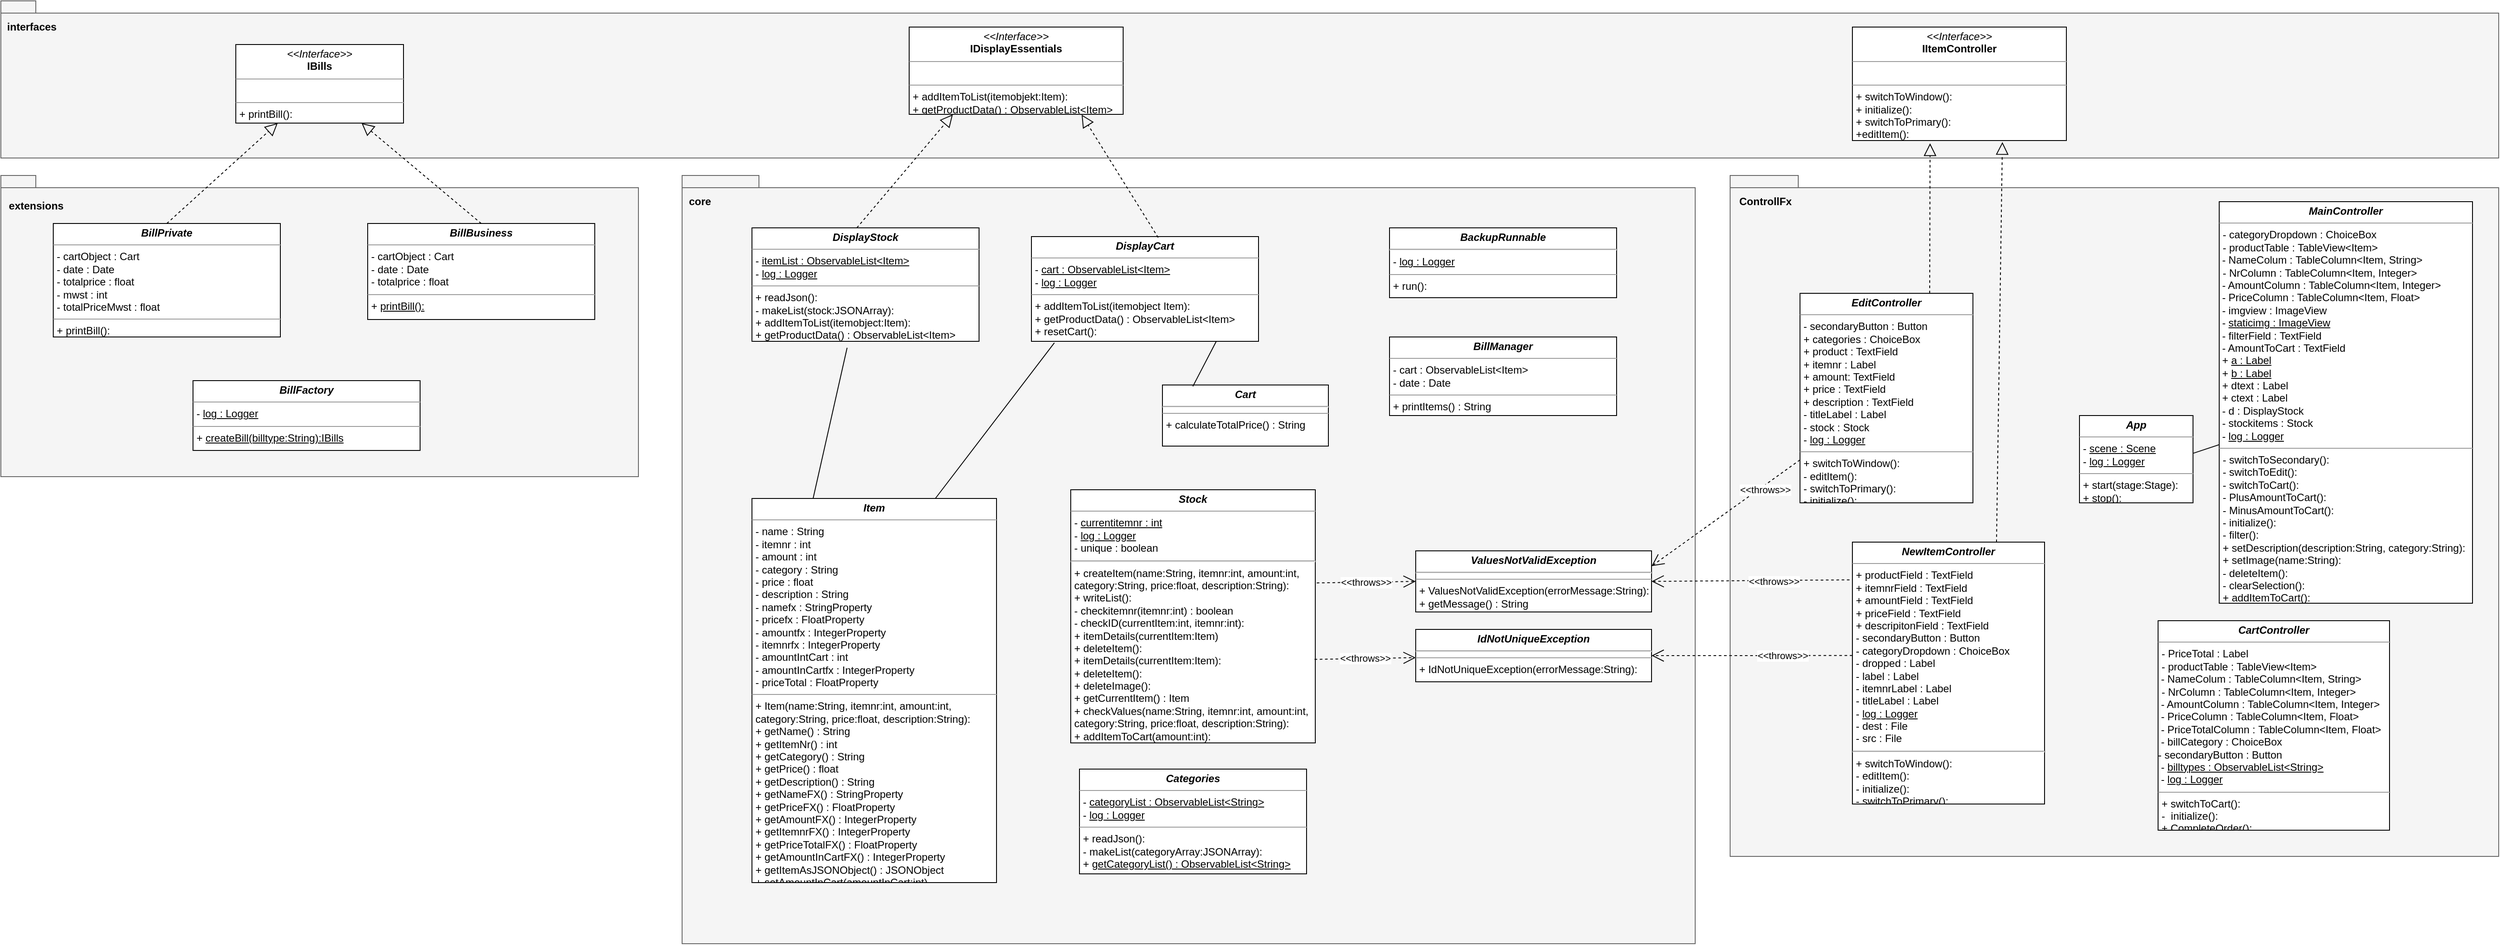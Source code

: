 <mxfile version="13.0.3" type="device"><diagram name="Page-1" id="c4acf3e9-155e-7222-9cf6-157b1a14988f"><mxGraphModel dx="1810" dy="2743" grid="1" gridSize="10" guides="1" tooltips="1" connect="1" arrows="1" fold="1" page="1" pageScale="1" pageWidth="3000" pageHeight="1400" background="#ffffff" math="0" shadow="0"><root><mxCell id="0"/><mxCell id="1" parent="0"/><mxCell id="WlsmpE0mAYxAHeR6qqb5-37" value="package" style="shape=folder;fontStyle=1;spacingTop=10;tabWidth=40;tabHeight=14;tabPosition=left;html=1;fillColor=#f5f5f5;strokeColor=#666666;fontColor=#333333;" parent="1" vertex="1"><mxGeometry x="850" y="-1040" width="1160" height="880" as="geometry"/></mxCell><mxCell id="WlsmpE0mAYxAHeR6qqb5-32" value="" style="shape=folder;fontStyle=1;spacingTop=10;tabWidth=40;tabHeight=14;tabPosition=left;html=1;fillColor=#f5f5f5;strokeColor=#666666;fontColor=#333333;" parent="1" vertex="1"><mxGeometry x="70" y="-1040" width="730" height="345" as="geometry"/></mxCell><mxCell id="WlsmpE0mAYxAHeR6qqb5-31" value="" style="shape=folder;fontStyle=1;spacingTop=10;tabWidth=40;tabHeight=14;tabPosition=left;html=1;fillColor=#f5f5f5;strokeColor=#666666;fontColor=#333333;" parent="1" vertex="1"><mxGeometry x="70" y="-1240" width="2860" height="180" as="geometry"/></mxCell><mxCell id="WlsmpE0mAYxAHeR6qqb5-17" value="" style="shape=folder;fontStyle=1;spacingTop=10;tabWidth=40;tabHeight=14;tabPosition=left;html=1;fillColor=#f5f5f5;strokeColor=#666666;fontColor=#333333;" parent="1" vertex="1"><mxGeometry x="2050" y="-1040" width="880" height="780" as="geometry"/></mxCell><mxCell id="uUMR4S2rzVEeq3opBqMJ-14" value="&lt;p style=&quot;margin: 4px 0px 0px ; text-align: center&quot;&gt;&lt;i&gt;&lt;b&gt;CartController&lt;/b&gt;&lt;/i&gt;&lt;/p&gt;&lt;hr size=&quot;1&quot;&gt;&lt;p style=&quot;margin: 0px 0px 0px 4px&quot;&gt;- PriceTotal : Label&lt;/p&gt;&lt;p style=&quot;margin: 0px 0px 0px 4px&quot;&gt;- productTable : TableView&amp;lt;Item&amp;gt;&lt;/p&gt;&amp;nbsp;- NameColum :&amp;nbsp;&lt;span&gt;TableColumn&amp;lt;Item, String&amp;gt;&lt;/span&gt;&lt;br&gt;&lt;p style=&quot;margin: 0px 0px 0px 4px&quot;&gt;- NrColumn : TableColumn&amp;lt;Item, Integer&amp;gt;&amp;nbsp;&lt;/p&gt;&amp;nbsp;- AmountColumn : TableColumn&amp;lt;Item, Integer&amp;gt;&amp;nbsp;&lt;br&gt;&amp;nbsp;- PriceColumn : TableColumn&amp;lt;Item, Float&amp;gt;&lt;br&gt;&amp;nbsp;- PriceTotalColumn :&amp;nbsp;TableColumn&amp;lt;Item, Float&amp;gt;&amp;nbsp;&lt;br&gt;&amp;nbsp;- billCategory : ChoiceBox&lt;br&gt;- secondaryButton : Button&lt;br&gt;&amp;nbsp;- &lt;u&gt;billtypes : ObservableList&amp;lt;String&amp;gt;&lt;/u&gt;&lt;br&gt;&amp;nbsp;- &lt;u&gt;log : Logger&lt;/u&gt;&amp;nbsp;&lt;br&gt;&lt;hr size=&quot;1&quot;&gt;&lt;p style=&quot;margin: 0px 0px 0px 4px&quot;&gt;+ switchToCart():&lt;br style=&quot;padding: 0px ; margin: 0px&quot;&gt;-&amp;nbsp; initialize():&lt;/p&gt;&lt;p style=&quot;margin: 0px 0px 0px 4px&quot;&gt;+ CompleteOrder():&lt;/p&gt;&lt;p style=&quot;margin: 0px 0px 0px 4px&quot;&gt;&lt;br&gt;&lt;/p&gt;" style="verticalAlign=top;align=left;overflow=fill;fontSize=12;fontFamily=Helvetica;html=1;" parent="1" vertex="1"><mxGeometry x="2540" y="-530" width="265" height="240" as="geometry"/></mxCell><mxCell id="uUMR4S2rzVEeq3opBqMJ-25" value="&lt;p style=&quot;margin: 4px 0px 0px ; text-align: center&quot;&gt;&lt;b&gt;&lt;i&gt;MainController&lt;/i&gt;&lt;/b&gt;&lt;/p&gt;&lt;hr size=&quot;1&quot;&gt;&lt;p style=&quot;margin: 0px 0px 0px 4px&quot;&gt;- categoryDropdown : ChoiceBox&lt;/p&gt;&lt;p style=&quot;margin: 0px 0px 0px 4px&quot;&gt;- productTable : TableView&amp;lt;Item&amp;gt;&lt;/p&gt;&amp;nbsp;- NameColum :&amp;nbsp;&lt;span&gt;TableColumn&amp;lt;Item, String&amp;gt;&lt;/span&gt;&lt;br&gt;&lt;p style=&quot;margin: 0px 0px 0px 4px&quot;&gt;- NrColumn : TableColumn&amp;lt;Item, Integer&amp;gt;&amp;nbsp;&lt;/p&gt;&amp;nbsp;- AmountColumn : TableColumn&amp;lt;Item, Integer&amp;gt;&amp;nbsp;&lt;br&gt;&amp;nbsp;- PriceColumn : TableColumn&amp;lt;Item, Float&amp;gt;&amp;nbsp;&lt;br&gt;&amp;nbsp;- imgview : ImageView&lt;br&gt;&amp;nbsp;- &lt;u&gt;staticimg : ImageView&lt;/u&gt;&lt;br&gt;&amp;nbsp;- filterField : TextField&lt;br&gt;&amp;nbsp;- AmountToCart : TextField&lt;br&gt;&amp;nbsp;+ &lt;u&gt;a : Label&lt;/u&gt;&lt;br&gt;&amp;nbsp;+ &lt;u&gt;b : Label&lt;/u&gt;&lt;br&gt;&amp;nbsp;+ dtext : Label&lt;br&gt;&amp;nbsp;+ ctext : Label&lt;br&gt;&amp;nbsp;- d : DisplayStock&lt;br&gt;&amp;nbsp;- stockitems : Stock&lt;br&gt;&amp;nbsp;- &lt;u&gt;log : Logger&lt;/u&gt;&lt;br&gt;&lt;hr size=&quot;1&quot;&gt;&lt;p style=&quot;margin: 0px 0px 0px 4px&quot;&gt;- switchToSecondary():&lt;br style=&quot;padding: 0px ; margin: 0px&quot;&gt;- switchToEdit():&lt;/p&gt;&lt;p style=&quot;margin: 0px 0px 0px 4px&quot;&gt;- switchToCart():&lt;/p&gt;&lt;p style=&quot;margin: 0px 0px 0px 4px&quot;&gt;- PlusAmountToCart():&lt;/p&gt;&lt;p style=&quot;margin: 0px 0px 0px 4px&quot;&gt;- MinusAmountToCart():&lt;/p&gt;&lt;p style=&quot;margin: 0px 0px 0px 4px&quot;&gt;- initialize():&lt;/p&gt;&lt;p style=&quot;margin: 0px 0px 0px 4px&quot;&gt;- filter():&lt;/p&gt;&lt;p style=&quot;margin: 0px 0px 0px 4px&quot;&gt;+ setDescription(&lt;span&gt;description:String,&amp;nbsp;&lt;/span&gt;&lt;span&gt;category:String):&lt;/span&gt;&lt;/p&gt;&lt;p style=&quot;margin: 0px 0px 0px 4px&quot;&gt;+ setImage(name:String):&lt;/p&gt;&lt;p style=&quot;margin: 0px 0px 0px 4px&quot;&gt;- deleteItem():&lt;/p&gt;&lt;p style=&quot;margin: 0px 0px 0px 4px&quot;&gt;- clearSelection():&lt;/p&gt;&lt;p style=&quot;margin: 0px 0px 0px 4px&quot;&gt;+ addItemToCart():&lt;/p&gt;&lt;p style=&quot;margin: 0px 0px 0px 4px&quot;&gt;&lt;br&gt;&lt;/p&gt;&lt;p style=&quot;margin: 0px 0px 0px 4px&quot;&gt;&lt;br&gt;&lt;/p&gt;&lt;p style=&quot;margin: 0px 0px 0px 4px&quot;&gt;&lt;br&gt;&lt;/p&gt;&lt;p style=&quot;margin: 0px 0px 0px 4px&quot;&gt;&lt;br&gt;&lt;/p&gt;&lt;p style=&quot;margin: 0px 0px 0px 4px&quot;&gt;&lt;br&gt;&lt;/p&gt;" style="verticalAlign=top;align=left;overflow=fill;fontSize=12;fontFamily=Helvetica;html=1;strokeColor=#000000;" parent="1" vertex="1"><mxGeometry x="2610" y="-1010" width="290" height="460" as="geometry"/></mxCell><mxCell id="uUMR4S2rzVEeq3opBqMJ-28" value="&lt;p style=&quot;margin: 4px 0px 0px ; text-align: center&quot;&gt;&lt;b&gt;&lt;i&gt;EditController&lt;/i&gt;&lt;/b&gt;&lt;/p&gt;&lt;hr size=&quot;1&quot;&gt;&lt;p style=&quot;margin: 0px 0px 0px 4px&quot;&gt;- secondaryButton : Button&lt;br style=&quot;padding: 0px ; margin: 0px&quot;&gt;+ categories : ChoiceBox&lt;/p&gt;&lt;p style=&quot;margin: 0px 0px 0px 4px&quot;&gt;+ product : TextField&lt;/p&gt;&lt;p style=&quot;margin: 0px 0px 0px 4px&quot;&gt;+ itemnr : Label&lt;/p&gt;&lt;p style=&quot;margin: 0px 0px 0px 4px&quot;&gt;+ amount: TextField&lt;/p&gt;&lt;p style=&quot;margin: 0px 0px 0px 4px&quot;&gt;+ price : TextField&lt;/p&gt;&lt;p style=&quot;margin: 0px 0px 0px 4px&quot;&gt;+ description : TextField&lt;/p&gt;&lt;p style=&quot;margin: 0px 0px 0px 4px&quot;&gt;- titleLabel : Label&lt;/p&gt;&lt;p style=&quot;margin: 0px 0px 0px 4px&quot;&gt;- stock : Stock&lt;/p&gt;&lt;p style=&quot;margin: 0px 0px 0px 4px&quot;&gt;- &lt;u&gt;log : Logger&lt;/u&gt;&lt;/p&gt;&lt;hr size=&quot;1&quot;&gt;&lt;p style=&quot;margin: 0px 0px 0px 4px&quot;&gt;+ switchToWindow():&lt;br style=&quot;padding: 0px ; margin: 0px&quot;&gt;- editItem():&lt;/p&gt;&lt;p style=&quot;margin: 0px 0px 0px 4px&quot;&gt;- switchToPrimary():&lt;/p&gt;&lt;p style=&quot;margin: 0px 0px 0px 4px&quot;&gt;- initialize():&lt;/p&gt;" style="verticalAlign=top;align=left;overflow=fill;fontSize=12;fontFamily=Helvetica;html=1;strokeColor=#000000;" parent="1" vertex="1"><mxGeometry x="2130" y="-905" width="198" height="240" as="geometry"/></mxCell><mxCell id="uUMR4S2rzVEeq3opBqMJ-29" value="&lt;p style=&quot;margin: 4px 0px 0px ; text-align: center&quot;&gt;&lt;i&gt;&lt;b&gt;App&lt;/b&gt;&lt;/i&gt;&lt;/p&gt;&lt;hr size=&quot;1&quot;&gt;&lt;p style=&quot;margin: 0px 0px 0px 4px&quot;&gt;- &lt;u&gt;scene : Scene&lt;/u&gt;&lt;br style=&quot;padding: 0px ; margin: 0px&quot;&gt;- &lt;u&gt;log : Logger&lt;/u&gt;&lt;/p&gt;&lt;hr size=&quot;1&quot;&gt;&lt;p style=&quot;margin: 0px 0px 0px 4px&quot;&gt;+ start(stage:Stage):&lt;br&gt;&lt;/p&gt;&lt;p style=&quot;margin: 0px 0px 0px 4px&quot;&gt;+ stop():&lt;/p&gt;" style="verticalAlign=top;align=left;overflow=fill;fontSize=12;fontFamily=Helvetica;html=1;strokeColor=#000000;" parent="1" vertex="1"><mxGeometry x="2450" y="-765" width="130" height="100" as="geometry"/></mxCell><mxCell id="uUMR4S2rzVEeq3opBqMJ-30" value="&lt;p style=&quot;margin: 4px 0px 0px ; text-align: center&quot;&gt;&lt;i&gt;&lt;b&gt;NewItemController&lt;/b&gt;&lt;/i&gt;&lt;/p&gt;&lt;hr size=&quot;1&quot;&gt;&lt;p style=&quot;margin: 0px 0px 0px 4px&quot;&gt;+ productField : TextField&lt;br style=&quot;padding: 0px ; margin: 0px&quot;&gt;+ itemnrField : TextField&lt;/p&gt;&lt;p style=&quot;margin: 0px 0px 0px 4px&quot;&gt;+ amountField : TextField&lt;/p&gt;&lt;p style=&quot;margin: 0px 0px 0px 4px&quot;&gt;+ priceField : TextField&lt;/p&gt;&lt;p style=&quot;margin: 0px 0px 0px 4px&quot;&gt;+ descripitonField : TextField&lt;/p&gt;&lt;p style=&quot;margin: 0px 0px 0px 4px&quot;&gt;- secondaryButton : Button&lt;/p&gt;&lt;p style=&quot;margin: 0px 0px 0px 4px&quot;&gt;- categoryDropdown : ChoiceBox&lt;/p&gt;&lt;p style=&quot;margin: 0px 0px 0px 4px&quot;&gt;- dropped : Label&lt;/p&gt;&lt;p style=&quot;margin: 0px 0px 0px 4px&quot;&gt;- label : Label&lt;/p&gt;&lt;p style=&quot;margin: 0px 0px 0px 4px&quot;&gt;- itemnrLabel : Label&lt;/p&gt;&lt;p style=&quot;margin: 0px 0px 0px 4px&quot;&gt;- titleLabel : Label&lt;/p&gt;&lt;p style=&quot;margin: 0px 0px 0px 4px&quot;&gt;- &lt;u&gt;log : Logger&lt;/u&gt;&lt;/p&gt;&lt;p style=&quot;margin: 0px 0px 0px 4px&quot;&gt;- dest : File&lt;/p&gt;&lt;p style=&quot;margin: 0px 0px 0px 4px&quot;&gt;- src : File&lt;/p&gt;&lt;hr&gt;&lt;p style=&quot;margin: 0px 0px 0px 4px&quot;&gt;&lt;span&gt;+ switchToWindow():&lt;/span&gt;&lt;br&gt;&lt;/p&gt;&lt;p style=&quot;margin: 0px 0px 0px 4px&quot;&gt;- editItem():&lt;/p&gt;&lt;p style=&quot;margin: 0px 0px 0px 4px&quot;&gt;- initialize():&lt;/p&gt;&lt;p style=&quot;margin: 0px 0px 0px 4px&quot;&gt;- switchToPrimary():&lt;/p&gt;&lt;p style=&quot;margin: 0px 0px 0px 4px&quot;&gt;&lt;br&gt;&lt;/p&gt;" style="verticalAlign=top;align=left;overflow=fill;fontSize=12;fontFamily=Helvetica;html=1;strokeColor=#000000;" parent="1" vertex="1"><mxGeometry x="2190" y="-620" width="220" height="300" as="geometry"/></mxCell><mxCell id="uUMR4S2rzVEeq3opBqMJ-63" value="&lt;p style=&quot;margin: 0px ; margin-top: 4px ; text-align: center&quot;&gt;&lt;i&gt;&amp;lt;&amp;lt;Interface&amp;gt;&amp;gt;&lt;/i&gt;&lt;br&gt;&lt;b&gt;IBills&lt;/b&gt;&lt;/p&gt;&lt;hr size=&quot;1&quot;&gt;&lt;p style=&quot;margin: 0px ; margin-left: 4px&quot;&gt;&lt;br&gt;&lt;/p&gt;&lt;hr size=&quot;1&quot;&gt;&lt;p style=&quot;margin: 0px ; margin-left: 4px&quot;&gt;+ printBill():&lt;br&gt;&lt;/p&gt;" style="verticalAlign=top;align=left;overflow=fill;fontSize=12;fontFamily=Helvetica;html=1;strokeColor=#000000;" parent="1" vertex="1"><mxGeometry x="339" y="-1190" width="192" height="90" as="geometry"/></mxCell><mxCell id="uUMR4S2rzVEeq3opBqMJ-64" value="&lt;p style=&quot;margin: 4px 0px 0px ; text-align: center&quot;&gt;&lt;i&gt;&amp;lt;&amp;lt;Interface&amp;gt;&amp;gt;&lt;/i&gt;&lt;br&gt;&lt;b&gt;IDisplayEssentials&lt;/b&gt;&lt;/p&gt;&lt;hr size=&quot;1&quot;&gt;&lt;p style=&quot;margin: 0px 0px 0px 4px&quot;&gt;&lt;br&gt;&lt;/p&gt;&lt;hr size=&quot;1&quot;&gt;&lt;p style=&quot;margin: 0px 0px 0px 4px&quot;&gt;+ addItemToList(itemobjekt:Item):&lt;br&gt;&lt;/p&gt;&lt;p style=&quot;margin: 0px 0px 0px 4px&quot;&gt;+ getProductData() : ObservableList&amp;lt;Item&amp;gt;&lt;br&gt;&lt;/p&gt;" style="verticalAlign=top;align=left;overflow=fill;fontSize=12;fontFamily=Helvetica;html=1;strokeColor=#000000;" parent="1" vertex="1"><mxGeometry x="1110" y="-1210" width="245" height="100" as="geometry"/></mxCell><mxCell id="uUMR4S2rzVEeq3opBqMJ-65" value="&lt;p style=&quot;margin: 4px 0px 0px ; text-align: center&quot;&gt;&lt;b&gt;&lt;i&gt;Cart&lt;/i&gt;&lt;/b&gt;&lt;/p&gt;&lt;hr&gt;&lt;hr size=&quot;1&quot;&gt;&lt;p style=&quot;margin: 0px 0px 0px 4px&quot;&gt;+ calculateTotalPrice() : String&lt;br&gt;&lt;/p&gt;" style="verticalAlign=top;align=left;overflow=fill;fontSize=12;fontFamily=Helvetica;html=1;strokeColor=#000000;" parent="1" vertex="1"><mxGeometry x="1400" y="-800" width="190" height="70" as="geometry"/></mxCell><mxCell id="uUMR4S2rzVEeq3opBqMJ-66" value="&lt;p style=&quot;margin: 4px 0px 0px ; text-align: center&quot;&gt;&lt;b&gt;&lt;i&gt;Categories&lt;/i&gt;&lt;/b&gt;&lt;/p&gt;&lt;hr size=&quot;1&quot;&gt;&lt;p style=&quot;margin: 0px 0px 0px 4px&quot;&gt;- &lt;u&gt;categoryList : ObservableList&amp;lt;String&amp;gt;&lt;/u&gt;&lt;/p&gt;&lt;p style=&quot;margin: 0px 0px 0px 4px&quot;&gt;- &lt;u&gt;log : Logger&lt;/u&gt;&lt;/p&gt;&lt;hr size=&quot;1&quot;&gt;&lt;p style=&quot;margin: 0px 0px 0px 4px&quot;&gt;+ readJson():&lt;br&gt;&lt;/p&gt;&lt;p style=&quot;margin: 0px 0px 0px 4px&quot;&gt;- makeList(categoryArray:JSONArray):&lt;/p&gt;&lt;p style=&quot;margin: 0px 0px 0px 4px&quot;&gt;+ &lt;u&gt;getCategoryList() : ObservableList&amp;lt;String&amp;gt;&lt;/u&gt;&lt;/p&gt;&lt;p style=&quot;margin: 0px 0px 0px 4px&quot;&gt;&lt;br&gt;&lt;/p&gt;" style="verticalAlign=top;align=left;overflow=fill;fontSize=12;fontFamily=Helvetica;html=1;strokeColor=#000000;" parent="1" vertex="1"><mxGeometry x="1305" y="-360" width="260" height="120" as="geometry"/></mxCell><mxCell id="uUMR4S2rzVEeq3opBqMJ-67" value="&lt;p style=&quot;margin: 4px 0px 0px ; text-align: center&quot;&gt;&lt;b&gt;&lt;i&gt;DisplayCart&lt;/i&gt;&lt;/b&gt;&lt;/p&gt;&lt;hr size=&quot;1&quot;&gt;&lt;p style=&quot;margin: 0px 0px 0px 4px&quot;&gt;- &lt;u&gt;cart : ObservableList&amp;lt;Item&amp;gt;&lt;/u&gt;&lt;/p&gt;&lt;p style=&quot;margin: 0px 0px 0px 4px&quot;&gt;- &lt;u&gt;log : Logger&lt;/u&gt;&lt;/p&gt;&lt;hr size=&quot;1&quot;&gt;&lt;p style=&quot;margin: 0px 0px 0px 4px&quot;&gt;+ addItemToList(itemobject Item):&lt;/p&gt;&lt;p style=&quot;margin: 0px 0px 0px 4px&quot;&gt;+ getProductData() : ObservableList&amp;lt;Item&amp;gt;&lt;/p&gt;&lt;p style=&quot;margin: 0px 0px 0px 4px&quot;&gt;+ resetCart():&lt;/p&gt;&lt;p style=&quot;margin: 0px 0px 0px 4px&quot;&gt;&lt;br&gt;&lt;/p&gt;&lt;p style=&quot;margin: 0px 0px 0px 4px&quot;&gt;&lt;br&gt;&lt;/p&gt;&lt;p style=&quot;margin: 0px 0px 0px 4px&quot;&gt;&lt;br&gt;&lt;/p&gt;" style="verticalAlign=top;align=left;overflow=fill;fontSize=12;fontFamily=Helvetica;html=1;strokeColor=#000000;" parent="1" vertex="1"><mxGeometry x="1250" y="-970" width="260" height="120" as="geometry"/></mxCell><mxCell id="uUMR4S2rzVEeq3opBqMJ-69" value="&lt;p style=&quot;margin: 4px 0px 0px ; text-align: center&quot;&gt;&lt;b&gt;&lt;i&gt;DisplayStock&lt;/i&gt;&lt;/b&gt;&lt;/p&gt;&lt;hr size=&quot;1&quot;&gt;&lt;p style=&quot;margin: 0px 0px 0px 4px&quot;&gt;- &lt;u&gt;itemList&amp;nbsp;: ObservableList&amp;lt;Item&amp;gt;&lt;/u&gt;&lt;/p&gt;&lt;p style=&quot;margin: 0px 0px 0px 4px&quot;&gt;- &lt;u&gt;log : Logger&lt;/u&gt;&lt;/p&gt;&lt;hr size=&quot;1&quot;&gt;&lt;p style=&quot;margin: 0px 0px 0px 4px&quot;&gt;+ readJson():&lt;/p&gt;&lt;p style=&quot;margin: 0px 0px 0px 4px&quot;&gt;- makeList(stock:JSONArray):&lt;/p&gt;&lt;p style=&quot;margin: 0px 0px 0px 4px&quot;&gt;+ addItemToList(itemobject:Item):&lt;/p&gt;&lt;p style=&quot;margin: 0px 0px 0px 4px&quot;&gt;+ getProductData() : ObservableList&amp;lt;Item&amp;gt;&lt;/p&gt;&lt;p style=&quot;margin: 0px 0px 0px 4px&quot;&gt;&lt;br&gt;&lt;/p&gt;&lt;p style=&quot;margin: 0px 0px 0px 4px&quot;&gt;&lt;br&gt;&lt;/p&gt;&lt;p style=&quot;margin: 0px 0px 0px 4px&quot;&gt;&lt;br&gt;&lt;/p&gt;&lt;p style=&quot;margin: 0px 0px 0px 4px&quot;&gt;&lt;br&gt;&lt;/p&gt;" style="verticalAlign=top;align=left;overflow=fill;fontSize=12;fontFamily=Helvetica;html=1;strokeColor=#000000;" parent="1" vertex="1"><mxGeometry x="930" y="-980" width="260" height="130" as="geometry"/></mxCell><mxCell id="uUMR4S2rzVEeq3opBqMJ-71" value="&lt;p style=&quot;margin: 4px 0px 0px ; text-align: center&quot;&gt;&lt;b&gt;&lt;i&gt;Item&lt;/i&gt;&lt;/b&gt;&lt;/p&gt;&lt;hr size=&quot;1&quot;&gt;&lt;p style=&quot;margin: 0px 0px 0px 4px&quot;&gt;- name : String&lt;/p&gt;&lt;p style=&quot;margin: 0px 0px 0px 4px&quot;&gt;- itemnr : int&lt;/p&gt;&lt;p style=&quot;margin: 0px 0px 0px 4px&quot;&gt;- amount : int&lt;/p&gt;&lt;p style=&quot;margin: 0px 0px 0px 4px&quot;&gt;- category : String&lt;/p&gt;&lt;p style=&quot;margin: 0px 0px 0px 4px&quot;&gt;- price : float&lt;/p&gt;&lt;p style=&quot;margin: 0px 0px 0px 4px&quot;&gt;- description : String&lt;/p&gt;&lt;p style=&quot;margin: 0px 0px 0px 4px&quot;&gt;- namefx : StringProperty&lt;/p&gt;&lt;p style=&quot;margin: 0px 0px 0px 4px&quot;&gt;- pricefx : FloatProperty&lt;/p&gt;&lt;p style=&quot;margin: 0px 0px 0px 4px&quot;&gt;- amountfx : IntegerProperty&lt;/p&gt;&lt;p style=&quot;margin: 0px 0px 0px 4px&quot;&gt;- itemnrfx : IntegerProperty&lt;/p&gt;&lt;p style=&quot;margin: 0px 0px 0px 4px&quot;&gt;- amountIntCart : int&lt;/p&gt;&lt;p style=&quot;margin: 0px 0px 0px 4px&quot;&gt;- amountInCartfx : IntegerProperty&lt;/p&gt;&lt;p style=&quot;margin: 0px 0px 0px 4px&quot;&gt;- priceTotal : FloatProperty&lt;/p&gt;&lt;hr size=&quot;1&quot;&gt;&lt;p style=&quot;margin: 0px 0px 0px 4px&quot;&gt;&lt;span&gt;+ Item(name:String, itemnr:int, amount:int,&lt;/span&gt;&lt;br&gt;&lt;/p&gt;&lt;p style=&quot;margin: 0px 0px 0px 4px&quot;&gt;category:String, price:float, description:String):&lt;/p&gt;&lt;p style=&quot;margin: 0px 0px 0px 4px&quot;&gt;+ getName() : String&lt;/p&gt;&lt;p style=&quot;margin: 0px 0px 0px 4px&quot;&gt;+ getItemNr() : int&lt;/p&gt;&lt;p style=&quot;margin: 0px 0px 0px 4px&quot;&gt;+ getCategory() : String&lt;/p&gt;&lt;p style=&quot;margin: 0px 0px 0px 4px&quot;&gt;+ getPrice() : float&lt;/p&gt;&lt;p style=&quot;margin: 0px 0px 0px 4px&quot;&gt;+ getDescription() : String&lt;/p&gt;&lt;p style=&quot;margin: 0px 0px 0px 4px&quot;&gt;+ getNameFX() : StringProperty&lt;/p&gt;&lt;p style=&quot;margin: 0px 0px 0px 4px&quot;&gt;+ getPriceFX() : FloatProperty&lt;br&gt;&lt;/p&gt;&lt;p style=&quot;margin: 0px 0px 0px 4px&quot;&gt;+ getAmountFX() : IntegerProperty&lt;/p&gt;&lt;p style=&quot;margin: 0px 0px 0px 4px&quot;&gt;+ getItemnrFX() : IntegerProperty&lt;br&gt;&lt;/p&gt;&lt;p style=&quot;margin: 0px 0px 0px 4px&quot;&gt;+ getPriceTotalFX() : FloatProperty&lt;/p&gt;&lt;p style=&quot;margin: 0px 0px 0px 4px&quot;&gt;+ getAmountInCartFX() : IntegerProperty&lt;br&gt;&lt;/p&gt;&lt;p style=&quot;margin: 0px 0px 0px 4px&quot;&gt;+ getItemAsJSONObject() : JSONObject&lt;/p&gt;&lt;p style=&quot;margin: 0px 0px 0px 4px&quot;&gt;+ setAmountInCart(amountInCart:int)&lt;/p&gt;&lt;p style=&quot;margin: 0px 0px 0px 4px&quot;&gt;&lt;br&gt;&lt;/p&gt;&lt;p style=&quot;margin: 0px 0px 0px 4px&quot;&gt;&lt;br&gt;&lt;/p&gt;&lt;p style=&quot;margin: 0px 0px 0px 4px&quot;&gt;&lt;br&gt;&lt;/p&gt;&lt;p style=&quot;margin: 0px 0px 0px 4px&quot;&gt;&lt;br&gt;&lt;/p&gt;&lt;p style=&quot;margin: 0px 0px 0px 4px&quot;&gt;&lt;br&gt;&lt;/p&gt;&lt;p style=&quot;margin: 0px 0px 0px 4px&quot;&gt;&lt;br&gt;&lt;/p&gt;&lt;p style=&quot;margin: 0px 0px 0px 4px&quot;&gt;&lt;br&gt;&lt;/p&gt;&lt;p style=&quot;margin: 0px 0px 0px 4px&quot;&gt;&lt;br&gt;&lt;/p&gt;&lt;p style=&quot;margin: 0px 0px 0px 4px&quot;&gt;&lt;br&gt;&lt;/p&gt;&lt;p style=&quot;margin: 0px 0px 0px 4px&quot;&gt;&lt;br&gt;&lt;/p&gt;" style="verticalAlign=top;align=left;overflow=fill;fontSize=12;fontFamily=Helvetica;html=1;strokeColor=#000000;" parent="1" vertex="1"><mxGeometry x="930" y="-670" width="280" height="440" as="geometry"/></mxCell><mxCell id="uUMR4S2rzVEeq3opBqMJ-72" value="&lt;p style=&quot;margin: 4px 0px 0px ; text-align: center&quot;&gt;&lt;b&gt;&lt;i&gt;Stock&lt;/i&gt;&lt;/b&gt;&lt;/p&gt;&lt;hr size=&quot;1&quot;&gt;&lt;p style=&quot;margin: 0px 0px 0px 4px&quot;&gt;&lt;span&gt;- &lt;/span&gt;&lt;u&gt;currentitemnr : int&lt;/u&gt;&lt;br&gt;&lt;/p&gt;&lt;p style=&quot;margin: 0px 0px 0px 4px&quot;&gt;- &lt;u&gt;log : Logger&lt;/u&gt;&lt;/p&gt;&lt;p style=&quot;margin: 0px 0px 0px 4px&quot;&gt;- unique : boolean&lt;/p&gt;&lt;p style=&quot;margin: 0px 0px 0px 4px&quot;&gt;&lt;/p&gt;&lt;hr&gt;&lt;p style=&quot;margin: 0px 0px 0px 4px&quot;&gt;+ createItem(name:String, itemnr:int, amount:int,&lt;/p&gt;&lt;p style=&quot;margin: 0px 0px 0px 4px&quot;&gt;category:String, price:float, description:String):&lt;/p&gt;&lt;p style=&quot;margin: 0px 0px 0px 4px&quot;&gt;+ writeList():&lt;/p&gt;&lt;p style=&quot;margin: 0px 0px 0px 4px&quot;&gt;- checkitemnr(itemnr:int) : boolean&lt;/p&gt;&lt;p style=&quot;margin: 0px 0px 0px 4px&quot;&gt;- checkID(currentItem:int, itemnr:int):&lt;/p&gt;&lt;p style=&quot;margin: 0px 0px 0px 4px&quot;&gt;+ itemDetails(currentItem:Item)&lt;/p&gt;&lt;p style=&quot;margin: 0px 0px 0px 4px&quot;&gt;+ deleteItem():&lt;/p&gt;&lt;p style=&quot;margin: 0px 0px 0px 4px&quot;&gt;+ itemDetails(currentItem:Item):&lt;/p&gt;&lt;p style=&quot;margin: 0px 0px 0px 4px&quot;&gt;+ deleteItem():&lt;/p&gt;&lt;p style=&quot;margin: 0px 0px 0px 4px&quot;&gt;+ deleteImage():&lt;/p&gt;&lt;p style=&quot;margin: 0px 0px 0px 4px&quot;&gt;+ getCurrentItem() : Item&lt;/p&gt;&lt;p style=&quot;margin: 0px 0px 0px 4px&quot;&gt;+ checkValues(name:String, itemnr:int, amount:int,&lt;/p&gt;&lt;p style=&quot;margin: 0px 0px 0px 4px&quot;&gt;category:String, price:float, description:String):&lt;/p&gt;&lt;p style=&quot;margin: 0px 0px 0px 4px&quot;&gt;+ addItemToCart(amount:int):&lt;/p&gt;&lt;p style=&quot;margin: 0px 0px 0px 4px&quot;&gt;&lt;br&gt;&lt;/p&gt;&lt;p style=&quot;margin: 0px 0px 0px 4px&quot;&gt;&lt;br&gt;&lt;/p&gt;&lt;p style=&quot;margin: 0px 0px 0px 4px&quot;&gt;&lt;br&gt;&lt;/p&gt;&lt;p style=&quot;margin: 0px 0px 0px 4px&quot;&gt;&lt;br&gt;&lt;/p&gt;&lt;p style=&quot;margin: 0px 0px 0px 4px&quot;&gt;&lt;br&gt;&lt;/p&gt;&lt;p style=&quot;margin: 0px 0px 0px 4px&quot;&gt;&lt;br&gt;&lt;/p&gt;&lt;p style=&quot;margin: 0px 0px 0px 4px&quot;&gt;&lt;br&gt;&lt;/p&gt;&lt;p style=&quot;margin: 0px 0px 0px 4px&quot;&gt;&lt;br&gt;&lt;/p&gt;&lt;p style=&quot;margin: 0px 0px 0px 4px&quot;&gt;&lt;br&gt;&lt;/p&gt;&lt;p style=&quot;margin: 0px 0px 0px 4px&quot;&gt;&lt;br&gt;&lt;/p&gt;&lt;p style=&quot;margin: 0px 0px 0px 4px&quot;&gt;&lt;br&gt;&lt;/p&gt;&lt;p style=&quot;margin: 0px 0px 0px 4px&quot;&gt;&lt;br&gt;&lt;/p&gt;" style="verticalAlign=top;align=left;overflow=fill;fontSize=12;fontFamily=Helvetica;html=1;strokeColor=#000000;" parent="1" vertex="1"><mxGeometry x="1295" y="-680" width="280" height="290" as="geometry"/></mxCell><mxCell id="c4T3EeILq-ycDfbrcFRz-1" value="&lt;p style=&quot;margin: 4px 0px 0px ; text-align: center&quot;&gt;&lt;b&gt;&lt;i&gt;BackupRunnable&lt;/i&gt;&lt;/b&gt;&lt;/p&gt;&lt;hr&gt;&lt;p style=&quot;margin: 0px 0px 0px 4px&quot;&gt;- &lt;u&gt;log : Logger&lt;/u&gt;&lt;/p&gt;&lt;hr size=&quot;1&quot;&gt;&lt;p style=&quot;margin: 0px 0px 0px 4px&quot;&gt;+ run():&lt;/p&gt;&lt;p style=&quot;margin: 0px 0px 0px 4px&quot;&gt;&lt;br&gt;&lt;/p&gt;&lt;p style=&quot;margin: 0px 0px 0px 4px&quot;&gt;&lt;br&gt;&lt;/p&gt;&lt;p style=&quot;margin: 0px 0px 0px 4px&quot;&gt;&lt;br&gt;&lt;/p&gt;" style="verticalAlign=top;align=left;overflow=fill;fontSize=12;fontFamily=Helvetica;html=1;strokeColor=#000000;" parent="1" vertex="1"><mxGeometry x="1660" y="-980" width="260" height="80" as="geometry"/></mxCell><mxCell id="c4T3EeILq-ycDfbrcFRz-2" value="&lt;p style=&quot;margin: 4px 0px 0px ; text-align: center&quot;&gt;&lt;b&gt;&lt;i&gt;IdNotUniqueException&lt;/i&gt;&lt;/b&gt;&lt;/p&gt;&lt;hr&gt;&lt;hr size=&quot;1&quot;&gt;&lt;p style=&quot;margin: 0px 0px 0px 4px&quot;&gt;+ IdNotUniqueException(errorMessage:String):&lt;/p&gt;&lt;p style=&quot;margin: 0px 0px 0px 4px&quot;&gt;&lt;br&gt;&lt;/p&gt;&lt;p style=&quot;margin: 0px 0px 0px 4px&quot;&gt;&lt;br&gt;&lt;/p&gt;&lt;p style=&quot;margin: 0px 0px 0px 4px&quot;&gt;&lt;br&gt;&lt;/p&gt;" style="verticalAlign=top;align=left;overflow=fill;fontSize=12;fontFamily=Helvetica;html=1;strokeColor=#000000;" parent="1" vertex="1"><mxGeometry x="1690" y="-520" width="270" height="60" as="geometry"/></mxCell><mxCell id="c4T3EeILq-ycDfbrcFRz-18" value="&amp;lt;&amp;lt;throws&amp;gt;&amp;gt;" style="endArrow=open;endSize=12;dashed=1;html=1;entryX=1;entryY=0.25;entryDx=0;entryDy=0;" parent="1" source="uUMR4S2rzVEeq3opBqMJ-28" target="c4T3EeILq-ycDfbrcFRz-3" edge="1"><mxGeometry x="-0.499" y="4" width="160" relative="1" as="geometry"><mxPoint x="2500" y="-680" as="sourcePoint"/><mxPoint x="1660" y="-332" as="targetPoint"/><mxPoint as="offset"/></mxGeometry></mxCell><mxCell id="c4T3EeILq-ycDfbrcFRz-19" value="&amp;lt;&amp;lt;throws&amp;gt;&amp;gt;" style="endArrow=open;endSize=12;dashed=1;html=1;entryX=1;entryY=0.5;entryDx=0;entryDy=0;exitX=-0.015;exitY=0.144;exitDx=0;exitDy=0;exitPerimeter=0;" parent="1" source="uUMR4S2rzVEeq3opBqMJ-30" target="c4T3EeILq-ycDfbrcFRz-3" edge="1"><mxGeometry x="-0.235" y="1" width="160" relative="1" as="geometry"><mxPoint x="2748.5" y="-620.0" as="sourcePoint"/><mxPoint x="2835" y="-450.0" as="targetPoint"/><mxPoint as="offset"/></mxGeometry></mxCell><mxCell id="c4T3EeILq-ycDfbrcFRz-26" value="&lt;p style=&quot;margin: 4px 0px 0px ; text-align: center&quot;&gt;&lt;b&gt;&lt;i&gt;BillPrivate&lt;/i&gt;&lt;/b&gt;&lt;/p&gt;&lt;hr size=&quot;1&quot;&gt;&lt;p style=&quot;margin: 0px 0px 0px 4px&quot;&gt;- cartObject : Cart&lt;/p&gt;&lt;p style=&quot;margin: 0px 0px 0px 4px&quot;&gt;- date : Date&lt;/p&gt;&lt;p style=&quot;margin: 0px 0px 0px 4px&quot;&gt;- totalprice : float&lt;/p&gt;&lt;p style=&quot;margin: 0px 0px 0px 4px&quot;&gt;- mwst : int&lt;/p&gt;&lt;p style=&quot;margin: 0px 0px 0px 4px&quot;&gt;- totalPriceMwst : float&lt;/p&gt;&lt;hr size=&quot;1&quot;&gt;&lt;p style=&quot;margin: 0px 0px 0px 4px&quot;&gt;+ printBill():&lt;/p&gt;&lt;p style=&quot;margin: 0px 0px 0px 4px&quot;&gt;&lt;br&gt;&lt;/p&gt;&lt;p style=&quot;margin: 0px 0px 0px 4px&quot;&gt;&lt;br&gt;&lt;/p&gt;&lt;p style=&quot;margin: 0px 0px 0px 4px&quot;&gt;&lt;br&gt;&lt;/p&gt;&lt;p style=&quot;margin: 0px 0px 0px 4px&quot;&gt;&lt;br&gt;&lt;/p&gt;" style="verticalAlign=top;align=left;overflow=fill;fontSize=12;fontFamily=Helvetica;html=1;strokeColor=#000000;" parent="1" vertex="1"><mxGeometry x="130" y="-985" width="260" height="130" as="geometry"/></mxCell><mxCell id="c4T3EeILq-ycDfbrcFRz-30" value="" style="endArrow=block;dashed=1;endFill=0;endSize=12;html=1;exitX=0.558;exitY=0.009;exitDx=0;exitDy=0;exitPerimeter=0;entryX=0.806;entryY=1.003;entryDx=0;entryDy=0;entryPerimeter=0;" parent="1" source="uUMR4S2rzVEeq3opBqMJ-67" target="uUMR4S2rzVEeq3opBqMJ-64" edge="1"><mxGeometry width="160" relative="1" as="geometry"><mxPoint x="540" y="-860" as="sourcePoint"/><mxPoint x="1560" y="-630" as="targetPoint"/></mxGeometry></mxCell><mxCell id="c4T3EeILq-ycDfbrcFRz-33" value="" style="endArrow=block;dashed=1;endFill=0;endSize=12;html=1;exitX=0.462;exitY=0;exitDx=0;exitDy=0;exitPerimeter=0;" parent="1" source="uUMR4S2rzVEeq3opBqMJ-69" edge="1"><mxGeometry width="160" relative="1" as="geometry"><mxPoint x="545.08" y="-839.1" as="sourcePoint"/><mxPoint x="1160" y="-1110" as="targetPoint"/></mxGeometry></mxCell><mxCell id="c4T3EeILq-ycDfbrcFRz-34" value="" style="endArrow=block;dashed=1;endFill=0;endSize=12;html=1;entryX=0.25;entryY=1;entryDx=0;entryDy=0;exitX=0.5;exitY=0;exitDx=0;exitDy=0;" parent="1" source="c4T3EeILq-ycDfbrcFRz-26" target="uUMR4S2rzVEeq3opBqMJ-63" edge="1"><mxGeometry width="160" relative="1" as="geometry"><mxPoint x="820.12" y="-810" as="sourcePoint"/><mxPoint x="741.59" y="-955.2" as="targetPoint"/></mxGeometry></mxCell><mxCell id="c4T3EeILq-ycDfbrcFRz-36" value="&lt;p style=&quot;margin: 4px 0px 0px ; text-align: center&quot;&gt;&lt;b&gt;&lt;i&gt;BillFactory&lt;/i&gt;&lt;/b&gt;&lt;/p&gt;&lt;hr size=&quot;1&quot;&gt;&lt;p style=&quot;margin: 0px 0px 0px 4px&quot;&gt;-&amp;nbsp;&lt;u&gt;log : Logger&lt;/u&gt;&lt;/p&gt;&lt;hr size=&quot;1&quot;&gt;&lt;p style=&quot;margin: 0px 0px 0px 4px&quot;&gt;+ &lt;u&gt;createBill(billtype:String):IBills&lt;/u&gt;&lt;/p&gt;&lt;p style=&quot;margin: 0px 0px 0px 4px&quot;&gt;&lt;br&gt;&lt;/p&gt;&lt;p style=&quot;margin: 0px 0px 0px 4px&quot;&gt;&lt;br&gt;&lt;/p&gt;&lt;p style=&quot;margin: 0px 0px 0px 4px&quot;&gt;&lt;br&gt;&lt;/p&gt;&lt;p style=&quot;margin: 0px 0px 0px 4px&quot;&gt;&lt;br&gt;&lt;/p&gt;" style="verticalAlign=top;align=left;overflow=fill;fontSize=12;fontFamily=Helvetica;html=1;strokeColor=#000000;" parent="1" vertex="1"><mxGeometry x="290" y="-805" width="260" height="80" as="geometry"/></mxCell><mxCell id="c4T3EeILq-ycDfbrcFRz-37" value="&lt;p style=&quot;margin: 4px 0px 0px ; text-align: center&quot;&gt;&lt;b&gt;&lt;i&gt;BillBusiness&lt;/i&gt;&lt;/b&gt;&lt;/p&gt;&lt;hr size=&quot;1&quot;&gt;&lt;p style=&quot;margin: 0px 0px 0px 4px&quot;&gt;- cartObject : Cart&lt;/p&gt;&lt;p style=&quot;margin: 0px 0px 0px 4px&quot;&gt;- date : Date&lt;/p&gt;&lt;p style=&quot;margin: 0px 0px 0px 4px&quot;&gt;- totalprice : float&lt;/p&gt;&lt;hr size=&quot;1&quot;&gt;&lt;p style=&quot;margin: 0px 0px 0px 4px&quot;&gt;+ &lt;u&gt;printBill():&lt;/u&gt;&lt;/p&gt;&lt;p style=&quot;margin: 0px 0px 0px 4px&quot;&gt;&lt;br&gt;&lt;/p&gt;" style="verticalAlign=top;align=left;overflow=fill;fontSize=12;fontFamily=Helvetica;html=1;strokeColor=#000000;" parent="1" vertex="1"><mxGeometry x="490" y="-985" width="260" height="110" as="geometry"/></mxCell><mxCell id="c4T3EeILq-ycDfbrcFRz-38" value="" style="endArrow=block;dashed=1;endFill=0;endSize=12;html=1;exitX=0.5;exitY=0;exitDx=0;exitDy=0;entryX=0.75;entryY=1;entryDx=0;entryDy=0;" parent="1" source="c4T3EeILq-ycDfbrcFRz-37" target="uUMR4S2rzVEeq3opBqMJ-63" edge="1"><mxGeometry width="160" relative="1" as="geometry"><mxPoint x="1140" y="-770" as="sourcePoint"/><mxPoint x="1115" y="-965" as="targetPoint"/></mxGeometry></mxCell><mxCell id="WlsmpE0mAYxAHeR6qqb5-1" value="&lt;p style=&quot;margin: 4px 0px 0px ; text-align: center&quot;&gt;&lt;i&gt;&amp;lt;&amp;lt;Interface&amp;gt;&amp;gt;&lt;/i&gt;&lt;br&gt;&lt;b&gt;IItemController&lt;/b&gt;&lt;/p&gt;&lt;hr size=&quot;1&quot;&gt;&lt;p style=&quot;margin: 0px 0px 0px 4px&quot;&gt;&lt;br&gt;&lt;/p&gt;&lt;hr size=&quot;1&quot;&gt;&lt;p style=&quot;margin: 0px 0px 0px 4px&quot;&gt;+ switchToWindow():&lt;/p&gt;&lt;p style=&quot;margin: 0px 0px 0px 4px&quot;&gt;+ initialize():&lt;/p&gt;&lt;p style=&quot;margin: 0px 0px 0px 4px&quot;&gt;+ switchToPrimary():&lt;/p&gt;&lt;p style=&quot;margin: 0px 0px 0px 4px&quot;&gt;+editItem():&lt;/p&gt;" style="verticalAlign=top;align=left;overflow=fill;fontSize=12;fontFamily=Helvetica;html=1;strokeColor=#000000;" parent="1" vertex="1"><mxGeometry x="2190" y="-1210" width="245" height="130" as="geometry"/></mxCell><mxCell id="WlsmpE0mAYxAHeR6qqb5-2" value="" style="endArrow=block;dashed=1;endFill=0;endSize=12;html=1;entryX=0.363;entryY=1.024;entryDx=0;entryDy=0;entryPerimeter=0;exitX=0.75;exitY=0;exitDx=0;exitDy=0;" parent="1" source="uUMR4S2rzVEeq3opBqMJ-28" target="WlsmpE0mAYxAHeR6qqb5-1" edge="1"><mxGeometry width="160" relative="1" as="geometry"><mxPoint x="2881.76" y="-844.8" as="sourcePoint"/><mxPoint x="2803.23" y="-990.0" as="targetPoint"/></mxGeometry></mxCell><mxCell id="WlsmpE0mAYxAHeR6qqb5-3" value="" style="endArrow=block;dashed=1;endFill=0;endSize=12;html=1;exitX=0.75;exitY=0;exitDx=0;exitDy=0;entryX=0.701;entryY=1.013;entryDx=0;entryDy=0;entryPerimeter=0;" parent="1" source="uUMR4S2rzVEeq3opBqMJ-30" target="WlsmpE0mAYxAHeR6qqb5-1" edge="1"><mxGeometry width="160" relative="1" as="geometry"><mxPoint x="2466.25" y="-695" as="sourcePoint"/><mxPoint x="2400" y="-1078" as="targetPoint"/></mxGeometry></mxCell><mxCell id="WlsmpE0mAYxAHeR6qqb5-6" value="&lt;p style=&quot;margin: 4px 0px 0px ; text-align: center&quot;&gt;&lt;b&gt;&lt;i&gt;BillManager&lt;/i&gt;&lt;/b&gt;&lt;/p&gt;&lt;hr size=&quot;1&quot;&gt;&lt;p style=&quot;margin: 0px 0px 0px 4px&quot;&gt;- cart : ObservableList&amp;lt;Item&amp;gt;&lt;/p&gt;&lt;p style=&quot;margin: 0px 0px 0px 4px&quot;&gt;- date : Date&lt;/p&gt;&lt;hr size=&quot;1&quot;&gt;&lt;p style=&quot;margin: 0px 0px 0px 4px&quot;&gt;+ printItems() : String&lt;/p&gt;&lt;p style=&quot;margin: 0px 0px 0px 4px&quot;&gt;&lt;br&gt;&lt;/p&gt;&lt;p style=&quot;margin: 0px 0px 0px 4px&quot;&gt;&lt;br&gt;&lt;/p&gt;&lt;p style=&quot;margin: 0px 0px 0px 4px&quot;&gt;&lt;br&gt;&lt;/p&gt;&lt;p style=&quot;margin: 0px 0px 0px 4px&quot;&gt;&lt;br&gt;&lt;/p&gt;" style="verticalAlign=top;align=left;overflow=fill;fontSize=12;fontFamily=Helvetica;html=1;strokeColor=#000000;" parent="1" vertex="1"><mxGeometry x="1660" y="-855" width="260" height="90" as="geometry"/></mxCell><mxCell id="WlsmpE0mAYxAHeR6qqb5-9" value="&amp;lt;&amp;lt;throws&amp;gt;&amp;gt;" style="endArrow=open;endSize=12;dashed=1;html=1;entryX=0;entryY=0.5;entryDx=0;entryDy=0;exitX=1.006;exitY=0.368;exitDx=0;exitDy=0;exitPerimeter=0;" parent="1" source="uUMR4S2rzVEeq3opBqMJ-72" target="c4T3EeILq-ycDfbrcFRz-3" edge="1"><mxGeometry width="160" relative="1" as="geometry"><mxPoint x="1322" y="-565" as="sourcePoint"/><mxPoint x="2145" y="-310" as="targetPoint"/></mxGeometry></mxCell><mxCell id="WlsmpE0mAYxAHeR6qqb5-10" value="&amp;lt;&amp;lt;throws&amp;gt;&amp;gt;" style="endArrow=open;endSize=12;dashed=1;html=1;exitX=0.997;exitY=0.67;exitDx=0;exitDy=0;exitPerimeter=0;" parent="1" source="uUMR4S2rzVEeq3opBqMJ-72" target="c4T3EeILq-ycDfbrcFRz-2" edge="1"><mxGeometry width="160" relative="1" as="geometry"><mxPoint x="1990" y="-330" as="sourcePoint"/><mxPoint x="2377.5" y="-352.5" as="targetPoint"/></mxGeometry></mxCell><mxCell id="c4T3EeILq-ycDfbrcFRz-3" value="&lt;p style=&quot;margin: 4px 0px 0px ; text-align: center&quot;&gt;&lt;b&gt;&lt;i&gt;ValuesNotValidException&lt;/i&gt;&lt;/b&gt;&lt;/p&gt;&lt;hr&gt;&lt;hr size=&quot;1&quot;&gt;&lt;p style=&quot;margin: 0px 0px 0px 4px&quot;&gt;+ ValuesNotValidException(errorMessage:String):&lt;/p&gt;&lt;p style=&quot;margin: 0px 0px 0px 4px&quot;&gt;+ getMessage() : String&lt;/p&gt;&lt;p style=&quot;margin: 0px 0px 0px 4px&quot;&gt;&lt;br&gt;&lt;/p&gt;&lt;p style=&quot;margin: 0px 0px 0px 4px&quot;&gt;&lt;br&gt;&lt;/p&gt;&lt;p style=&quot;margin: 0px 0px 0px 4px&quot;&gt;&lt;br&gt;&lt;/p&gt;" style="verticalAlign=top;align=left;overflow=fill;fontSize=12;fontFamily=Helvetica;html=1;strokeColor=#000000;" parent="1" vertex="1"><mxGeometry x="1690" y="-610" width="270" height="70" as="geometry"/></mxCell><mxCell id="WlsmpE0mAYxAHeR6qqb5-13" value="&amp;lt;&amp;lt;throws&amp;gt;&amp;gt;" style="endArrow=open;endSize=12;dashed=1;html=1;entryX=1;entryY=0.5;entryDx=0;entryDy=0;exitX=0;exitY=0.433;exitDx=0;exitDy=0;exitPerimeter=0;" parent="1" source="uUMR4S2rzVEeq3opBqMJ-30" target="c4T3EeILq-ycDfbrcFRz-2" edge="1"><mxGeometry x="-0.304" width="160" relative="1" as="geometry"><mxPoint x="2109" y="-490" as="sourcePoint"/><mxPoint x="2271.413" y="-400" as="targetPoint"/><mxPoint as="offset"/></mxGeometry></mxCell><mxCell id="WlsmpE0mAYxAHeR6qqb5-20" value="" style="endArrow=none;html=1;entryX=0.101;entryY=1.014;entryDx=0;entryDy=0;exitX=0.75;exitY=0;exitDx=0;exitDy=0;entryPerimeter=0;" parent="1" source="uUMR4S2rzVEeq3opBqMJ-71" target="uUMR4S2rzVEeq3opBqMJ-67" edge="1"><mxGeometry width="50" height="50" relative="1" as="geometry"><mxPoint x="880" y="-450" as="sourcePoint"/><mxPoint x="930" y="-500" as="targetPoint"/></mxGeometry></mxCell><mxCell id="WlsmpE0mAYxAHeR6qqb5-22" value="" style="endArrow=none;html=1;exitX=0.25;exitY=0;exitDx=0;exitDy=0;entryX=0.419;entryY=1.057;entryDx=0;entryDy=0;entryPerimeter=0;" parent="1" source="uUMR4S2rzVEeq3opBqMJ-71" target="uUMR4S2rzVEeq3opBqMJ-69" edge="1"><mxGeometry width="50" height="50" relative="1" as="geometry"><mxPoint x="589.094" y="-590" as="sourcePoint"/><mxPoint x="565.1" y="-719.04" as="targetPoint"/></mxGeometry></mxCell><mxCell id="WlsmpE0mAYxAHeR6qqb5-24" value="" style="endArrow=none;html=1;entryX=0.814;entryY=1;entryDx=0;entryDy=0;entryPerimeter=0;exitX=0.183;exitY=0.024;exitDx=0;exitDy=0;exitPerimeter=0;" parent="1" source="uUMR4S2rzVEeq3opBqMJ-65" target="uUMR4S2rzVEeq3opBqMJ-67" edge="1"><mxGeometry width="50" height="50" relative="1" as="geometry"><mxPoint x="589.094" y="-590" as="sourcePoint"/><mxPoint x="565.1" y="-719.04" as="targetPoint"/></mxGeometry></mxCell><mxCell id="WlsmpE0mAYxAHeR6qqb5-25" value="" style="endArrow=none;html=1;entryX=1;entryY=0.433;entryDx=0;entryDy=0;entryPerimeter=0;" parent="1" source="uUMR4S2rzVEeq3opBqMJ-25" target="uUMR4S2rzVEeq3opBqMJ-29" edge="1"><mxGeometry width="50" height="50" relative="1" as="geometry"><mxPoint x="1910" y="-960" as="sourcePoint"/><mxPoint x="2550" y="-750" as="targetPoint"/></mxGeometry></mxCell><mxCell id="WlsmpE0mAYxAHeR6qqb5-39" value="&lt;b&gt;interfaces&lt;/b&gt;" style="text;html=1;align=center;verticalAlign=middle;resizable=0;points=[];autosize=1;" parent="1" vertex="1"><mxGeometry x="70" y="-1220" width="70" height="20" as="geometry"/></mxCell><mxCell id="WlsmpE0mAYxAHeR6qqb5-40" value="&lt;b&gt;ControllFx&lt;/b&gt;" style="text;html=1;align=center;verticalAlign=middle;resizable=0;points=[];autosize=1;" parent="1" vertex="1"><mxGeometry x="2050" y="-1020" width="80" height="20" as="geometry"/></mxCell><mxCell id="WlsmpE0mAYxAHeR6qqb5-41" value="&lt;b&gt;core&lt;/b&gt;" style="text;html=1;align=center;verticalAlign=middle;resizable=0;points=[];autosize=1;" parent="1" vertex="1"><mxGeometry x="850" y="-1020" width="40" height="20" as="geometry"/></mxCell><mxCell id="WlsmpE0mAYxAHeR6qqb5-42" value="&lt;b&gt;extensions&lt;/b&gt;" style="text;html=1;align=center;verticalAlign=middle;resizable=0;points=[];autosize=1;" parent="1" vertex="1"><mxGeometry x="70" y="-1015" width="80" height="20" as="geometry"/></mxCell></root></mxGraphModel></diagram></mxfile>
